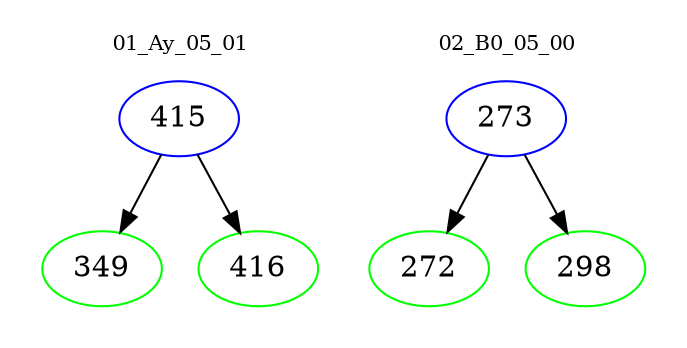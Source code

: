 digraph{
subgraph cluster_0 {
color = white
label = "01_Ay_05_01";
fontsize=10;
T0_415 [label="415", color="blue"]
T0_415 -> T0_349 [color="black"]
T0_349 [label="349", color="green"]
T0_415 -> T0_416 [color="black"]
T0_416 [label="416", color="green"]
}
subgraph cluster_1 {
color = white
label = "02_B0_05_00";
fontsize=10;
T1_273 [label="273", color="blue"]
T1_273 -> T1_272 [color="black"]
T1_272 [label="272", color="green"]
T1_273 -> T1_298 [color="black"]
T1_298 [label="298", color="green"]
}
}
